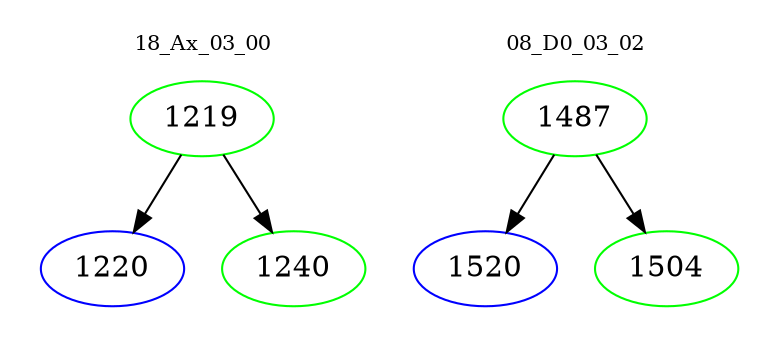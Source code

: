 digraph{
subgraph cluster_0 {
color = white
label = "18_Ax_03_00";
fontsize=10;
T0_1219 [label="1219", color="green"]
T0_1219 -> T0_1220 [color="black"]
T0_1220 [label="1220", color="blue"]
T0_1219 -> T0_1240 [color="black"]
T0_1240 [label="1240", color="green"]
}
subgraph cluster_1 {
color = white
label = "08_D0_03_02";
fontsize=10;
T1_1487 [label="1487", color="green"]
T1_1487 -> T1_1520 [color="black"]
T1_1520 [label="1520", color="blue"]
T1_1487 -> T1_1504 [color="black"]
T1_1504 [label="1504", color="green"]
}
}
